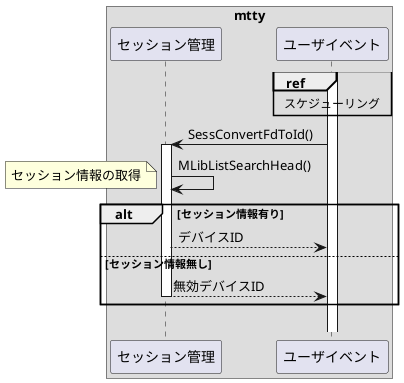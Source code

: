 @startuml

box "mtty"
    participant "セッション管理" as sess
    participant "ユーザイベント" as uevt
end box

activate uevt

ref over uevt: スケジューリング

sess <- uevt: SessConvertFdToId()
activate sess

sess -> sess: MLibListSearchHead()
note left: セッション情報の取得

alt セッション情報有り
    sess --> uevt: デバイスID
else セッション情報無し
    sess --> uevt: 無効デバイスID
    deactivate sess
end alt
||20||

@enduml
